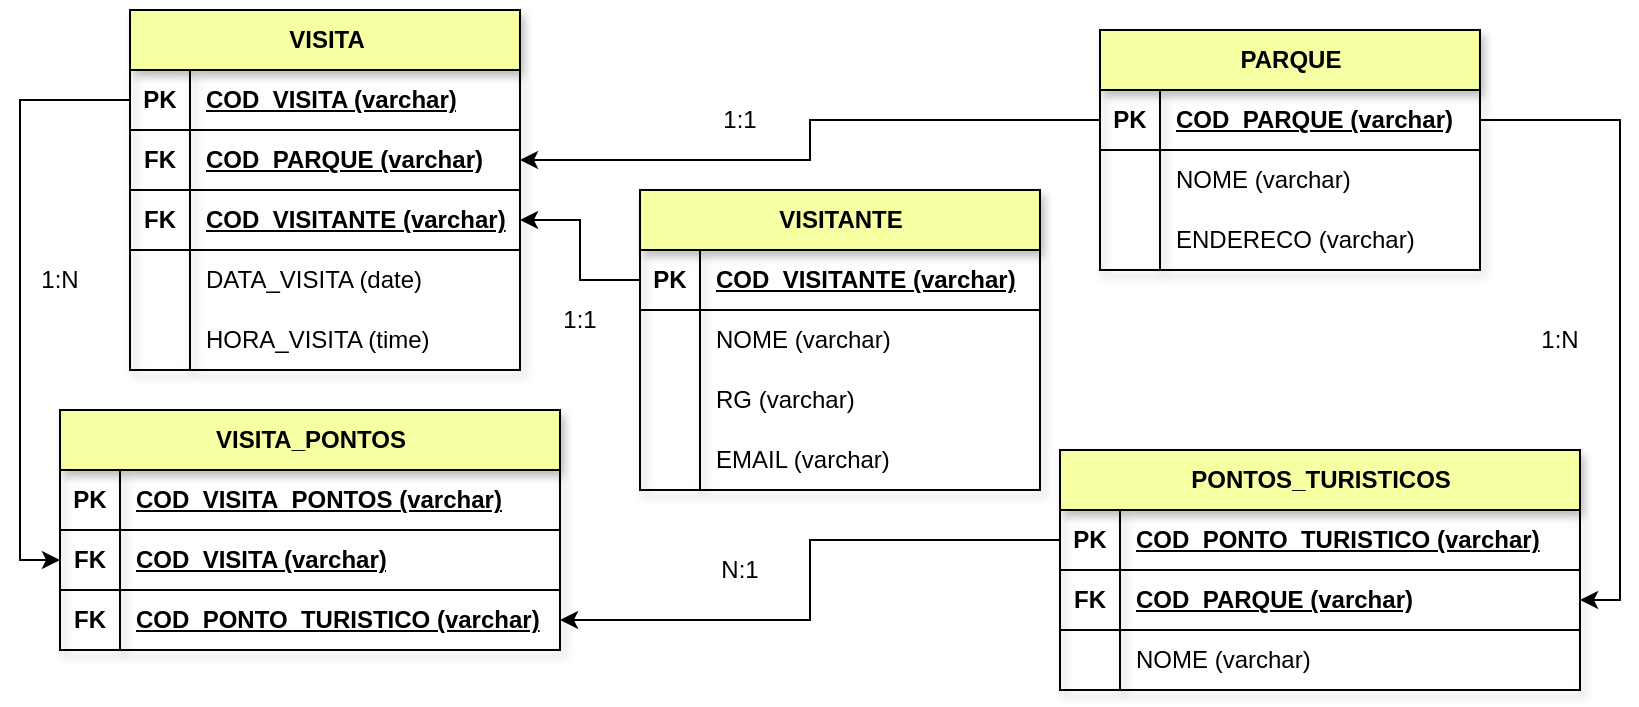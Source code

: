 <mxfile version="21.7.5" type="device">
  <diagram id="R2lEEEUBdFMjLlhIrx00" name="Page-1">
    <mxGraphModel dx="1753" dy="1500" grid="1" gridSize="10" guides="1" tooltips="1" connect="1" arrows="1" fold="1" page="1" pageScale="1" pageWidth="850" pageHeight="1100" math="0" shadow="0" extFonts="Permanent Marker^https://fonts.googleapis.com/css?family=Permanent+Marker">
      <root>
        <mxCell id="0" />
        <mxCell id="1" parent="0" />
        <mxCell id="EZXmPWkJIfoXY4UeKL8Z-136" value="VISITA" style="shape=table;startSize=30;container=1;collapsible=1;childLayout=tableLayout;fixedRows=1;rowLines=0;fontStyle=1;align=center;resizeLast=1;html=1;fillColor=#F6FFA1;shadow=1;" vertex="1" parent="1">
          <mxGeometry x="15" y="-20" width="195.0" height="180" as="geometry" />
        </mxCell>
        <mxCell id="EZXmPWkJIfoXY4UeKL8Z-152" value="" style="shape=tableRow;horizontal=0;startSize=0;swimlaneHead=0;swimlaneBody=0;fillColor=none;collapsible=0;dropTarget=0;points=[[0,0.5],[1,0.5]];portConstraint=eastwest;top=0;left=0;right=0;bottom=1;" vertex="1" parent="EZXmPWkJIfoXY4UeKL8Z-136">
          <mxGeometry y="30" width="195.0" height="30" as="geometry" />
        </mxCell>
        <mxCell id="EZXmPWkJIfoXY4UeKL8Z-153" value="PK" style="shape=partialRectangle;connectable=0;fillColor=none;top=0;left=0;bottom=0;right=0;fontStyle=1;overflow=hidden;whiteSpace=wrap;html=1;" vertex="1" parent="EZXmPWkJIfoXY4UeKL8Z-152">
          <mxGeometry width="30" height="30" as="geometry">
            <mxRectangle width="30" height="30" as="alternateBounds" />
          </mxGeometry>
        </mxCell>
        <mxCell id="EZXmPWkJIfoXY4UeKL8Z-154" value="COD_VISITA (varchar)" style="shape=partialRectangle;connectable=0;fillColor=none;top=0;left=0;bottom=0;right=0;align=left;spacingLeft=6;fontStyle=5;overflow=hidden;whiteSpace=wrap;html=1;" vertex="1" parent="EZXmPWkJIfoXY4UeKL8Z-152">
          <mxGeometry x="30" width="165.0" height="30" as="geometry">
            <mxRectangle width="165.0" height="30" as="alternateBounds" />
          </mxGeometry>
        </mxCell>
        <mxCell id="EZXmPWkJIfoXY4UeKL8Z-137" value="" style="shape=tableRow;horizontal=0;startSize=0;swimlaneHead=0;swimlaneBody=0;fillColor=none;collapsible=0;dropTarget=0;points=[[0,0.5],[1,0.5]];portConstraint=eastwest;top=0;left=0;right=0;bottom=1;" vertex="1" parent="EZXmPWkJIfoXY4UeKL8Z-136">
          <mxGeometry y="60" width="195.0" height="30" as="geometry" />
        </mxCell>
        <mxCell id="EZXmPWkJIfoXY4UeKL8Z-138" value="FK" style="shape=partialRectangle;connectable=0;fillColor=none;top=0;left=0;bottom=0;right=0;fontStyle=1;overflow=hidden;whiteSpace=wrap;html=1;" vertex="1" parent="EZXmPWkJIfoXY4UeKL8Z-137">
          <mxGeometry width="30" height="30" as="geometry">
            <mxRectangle width="30" height="30" as="alternateBounds" />
          </mxGeometry>
        </mxCell>
        <mxCell id="EZXmPWkJIfoXY4UeKL8Z-139" value="COD_PARQUE (varchar)" style="shape=partialRectangle;connectable=0;fillColor=none;top=0;left=0;bottom=0;right=0;align=left;spacingLeft=6;fontStyle=5;overflow=hidden;whiteSpace=wrap;html=1;" vertex="1" parent="EZXmPWkJIfoXY4UeKL8Z-137">
          <mxGeometry x="30" width="165.0" height="30" as="geometry">
            <mxRectangle width="165.0" height="30" as="alternateBounds" />
          </mxGeometry>
        </mxCell>
        <mxCell id="EZXmPWkJIfoXY4UeKL8Z-158" value="" style="shape=tableRow;horizontal=0;startSize=0;swimlaneHead=0;swimlaneBody=0;fillColor=none;collapsible=0;dropTarget=0;points=[[0,0.5],[1,0.5]];portConstraint=eastwest;top=0;left=0;right=0;bottom=1;" vertex="1" parent="EZXmPWkJIfoXY4UeKL8Z-136">
          <mxGeometry y="90" width="195.0" height="30" as="geometry" />
        </mxCell>
        <mxCell id="EZXmPWkJIfoXY4UeKL8Z-159" value="FK" style="shape=partialRectangle;connectable=0;fillColor=none;top=0;left=0;bottom=0;right=0;fontStyle=1;overflow=hidden;whiteSpace=wrap;html=1;" vertex="1" parent="EZXmPWkJIfoXY4UeKL8Z-158">
          <mxGeometry width="30" height="30" as="geometry">
            <mxRectangle width="30" height="30" as="alternateBounds" />
          </mxGeometry>
        </mxCell>
        <mxCell id="EZXmPWkJIfoXY4UeKL8Z-160" value="COD_VISITANTE (varchar)" style="shape=partialRectangle;connectable=0;fillColor=none;top=0;left=0;bottom=0;right=0;align=left;spacingLeft=6;fontStyle=5;overflow=hidden;whiteSpace=wrap;html=1;" vertex="1" parent="EZXmPWkJIfoXY4UeKL8Z-158">
          <mxGeometry x="30" width="165.0" height="30" as="geometry">
            <mxRectangle width="165.0" height="30" as="alternateBounds" />
          </mxGeometry>
        </mxCell>
        <mxCell id="EZXmPWkJIfoXY4UeKL8Z-140" value="" style="shape=tableRow;horizontal=0;startSize=0;swimlaneHead=0;swimlaneBody=0;fillColor=none;collapsible=0;dropTarget=0;points=[[0,0.5],[1,0.5]];portConstraint=eastwest;top=0;left=0;right=0;bottom=0;" vertex="1" parent="EZXmPWkJIfoXY4UeKL8Z-136">
          <mxGeometry y="120" width="195.0" height="30" as="geometry" />
        </mxCell>
        <mxCell id="EZXmPWkJIfoXY4UeKL8Z-141" value="" style="shape=partialRectangle;connectable=0;fillColor=none;top=0;left=0;bottom=0;right=0;editable=1;overflow=hidden;whiteSpace=wrap;html=1;" vertex="1" parent="EZXmPWkJIfoXY4UeKL8Z-140">
          <mxGeometry width="30" height="30" as="geometry">
            <mxRectangle width="30" height="30" as="alternateBounds" />
          </mxGeometry>
        </mxCell>
        <mxCell id="EZXmPWkJIfoXY4UeKL8Z-142" value="DATA_VISITA (date)" style="shape=partialRectangle;connectable=0;fillColor=none;top=0;left=0;bottom=0;right=0;align=left;spacingLeft=6;overflow=hidden;whiteSpace=wrap;html=1;" vertex="1" parent="EZXmPWkJIfoXY4UeKL8Z-140">
          <mxGeometry x="30" width="165.0" height="30" as="geometry">
            <mxRectangle width="165.0" height="30" as="alternateBounds" />
          </mxGeometry>
        </mxCell>
        <mxCell id="EZXmPWkJIfoXY4UeKL8Z-143" value="" style="shape=tableRow;horizontal=0;startSize=0;swimlaneHead=0;swimlaneBody=0;fillColor=none;collapsible=0;dropTarget=0;points=[[0,0.5],[1,0.5]];portConstraint=eastwest;top=0;left=0;right=0;bottom=0;" vertex="1" parent="EZXmPWkJIfoXY4UeKL8Z-136">
          <mxGeometry y="150" width="195.0" height="30" as="geometry" />
        </mxCell>
        <mxCell id="EZXmPWkJIfoXY4UeKL8Z-144" value="" style="shape=partialRectangle;connectable=0;fillColor=none;top=0;left=0;bottom=0;right=0;editable=1;overflow=hidden;whiteSpace=wrap;html=1;" vertex="1" parent="EZXmPWkJIfoXY4UeKL8Z-143">
          <mxGeometry width="30" height="30" as="geometry">
            <mxRectangle width="30" height="30" as="alternateBounds" />
          </mxGeometry>
        </mxCell>
        <mxCell id="EZXmPWkJIfoXY4UeKL8Z-145" value="HORA_VISITA (time)" style="shape=partialRectangle;connectable=0;fillColor=none;top=0;left=0;bottom=0;right=0;align=left;spacingLeft=6;overflow=hidden;whiteSpace=wrap;html=1;" vertex="1" parent="EZXmPWkJIfoXY4UeKL8Z-143">
          <mxGeometry x="30" width="165.0" height="30" as="geometry">
            <mxRectangle width="165.0" height="30" as="alternateBounds" />
          </mxGeometry>
        </mxCell>
        <mxCell id="EZXmPWkJIfoXY4UeKL8Z-236" value="VISITANTE" style="shape=table;startSize=30;container=1;collapsible=1;childLayout=tableLayout;fixedRows=1;rowLines=0;fontStyle=1;align=center;resizeLast=1;html=1;fillColor=#F6FFA1;shadow=1;" vertex="1" parent="1">
          <mxGeometry x="270" y="70" width="200" height="150" as="geometry" />
        </mxCell>
        <mxCell id="EZXmPWkJIfoXY4UeKL8Z-237" value="" style="shape=tableRow;horizontal=0;startSize=0;swimlaneHead=0;swimlaneBody=0;fillColor=none;collapsible=0;dropTarget=0;points=[[0,0.5],[1,0.5]];portConstraint=eastwest;top=0;left=0;right=0;bottom=1;" vertex="1" parent="EZXmPWkJIfoXY4UeKL8Z-236">
          <mxGeometry y="30" width="200" height="30" as="geometry" />
        </mxCell>
        <mxCell id="EZXmPWkJIfoXY4UeKL8Z-238" value="PK" style="shape=partialRectangle;connectable=0;fillColor=none;top=0;left=0;bottom=0;right=0;fontStyle=1;overflow=hidden;whiteSpace=wrap;html=1;" vertex="1" parent="EZXmPWkJIfoXY4UeKL8Z-237">
          <mxGeometry width="30" height="30" as="geometry">
            <mxRectangle width="30" height="30" as="alternateBounds" />
          </mxGeometry>
        </mxCell>
        <mxCell id="EZXmPWkJIfoXY4UeKL8Z-239" value="COD_VISITANTE (varchar)" style="shape=partialRectangle;connectable=0;fillColor=none;top=0;left=0;bottom=0;right=0;align=left;spacingLeft=6;fontStyle=5;overflow=hidden;whiteSpace=wrap;html=1;" vertex="1" parent="EZXmPWkJIfoXY4UeKL8Z-237">
          <mxGeometry x="30" width="170" height="30" as="geometry">
            <mxRectangle width="170" height="30" as="alternateBounds" />
          </mxGeometry>
        </mxCell>
        <mxCell id="EZXmPWkJIfoXY4UeKL8Z-246" value="" style="shape=tableRow;horizontal=0;startSize=0;swimlaneHead=0;swimlaneBody=0;fillColor=none;collapsible=0;dropTarget=0;points=[[0,0.5],[1,0.5]];portConstraint=eastwest;top=0;left=0;right=0;bottom=0;" vertex="1" parent="EZXmPWkJIfoXY4UeKL8Z-236">
          <mxGeometry y="60" width="200" height="30" as="geometry" />
        </mxCell>
        <mxCell id="EZXmPWkJIfoXY4UeKL8Z-247" value="" style="shape=partialRectangle;connectable=0;fillColor=none;top=0;left=0;bottom=0;right=0;editable=1;overflow=hidden;whiteSpace=wrap;html=1;" vertex="1" parent="EZXmPWkJIfoXY4UeKL8Z-246">
          <mxGeometry width="30" height="30" as="geometry">
            <mxRectangle width="30" height="30" as="alternateBounds" />
          </mxGeometry>
        </mxCell>
        <mxCell id="EZXmPWkJIfoXY4UeKL8Z-248" value="NOME (varchar)&amp;nbsp;" style="shape=partialRectangle;connectable=0;fillColor=none;top=0;left=0;bottom=0;right=0;align=left;spacingLeft=6;overflow=hidden;whiteSpace=wrap;html=1;" vertex="1" parent="EZXmPWkJIfoXY4UeKL8Z-246">
          <mxGeometry x="30" width="170" height="30" as="geometry">
            <mxRectangle width="170" height="30" as="alternateBounds" />
          </mxGeometry>
        </mxCell>
        <mxCell id="EZXmPWkJIfoXY4UeKL8Z-249" value="" style="shape=tableRow;horizontal=0;startSize=0;swimlaneHead=0;swimlaneBody=0;fillColor=none;collapsible=0;dropTarget=0;points=[[0,0.5],[1,0.5]];portConstraint=eastwest;top=0;left=0;right=0;bottom=0;" vertex="1" parent="EZXmPWkJIfoXY4UeKL8Z-236">
          <mxGeometry y="90" width="200" height="30" as="geometry" />
        </mxCell>
        <mxCell id="EZXmPWkJIfoXY4UeKL8Z-250" value="" style="shape=partialRectangle;connectable=0;fillColor=none;top=0;left=0;bottom=0;right=0;editable=1;overflow=hidden;whiteSpace=wrap;html=1;" vertex="1" parent="EZXmPWkJIfoXY4UeKL8Z-249">
          <mxGeometry width="30" height="30" as="geometry">
            <mxRectangle width="30" height="30" as="alternateBounds" />
          </mxGeometry>
        </mxCell>
        <mxCell id="EZXmPWkJIfoXY4UeKL8Z-251" value="RG (varchar)" style="shape=partialRectangle;connectable=0;fillColor=none;top=0;left=0;bottom=0;right=0;align=left;spacingLeft=6;overflow=hidden;whiteSpace=wrap;html=1;" vertex="1" parent="EZXmPWkJIfoXY4UeKL8Z-249">
          <mxGeometry x="30" width="170" height="30" as="geometry">
            <mxRectangle width="170" height="30" as="alternateBounds" />
          </mxGeometry>
        </mxCell>
        <mxCell id="EZXmPWkJIfoXY4UeKL8Z-252" value="" style="shape=tableRow;horizontal=0;startSize=0;swimlaneHead=0;swimlaneBody=0;fillColor=none;collapsible=0;dropTarget=0;points=[[0,0.5],[1,0.5]];portConstraint=eastwest;top=0;left=0;right=0;bottom=0;" vertex="1" parent="EZXmPWkJIfoXY4UeKL8Z-236">
          <mxGeometry y="120" width="200" height="30" as="geometry" />
        </mxCell>
        <mxCell id="EZXmPWkJIfoXY4UeKL8Z-253" value="" style="shape=partialRectangle;connectable=0;fillColor=none;top=0;left=0;bottom=0;right=0;editable=1;overflow=hidden;whiteSpace=wrap;html=1;" vertex="1" parent="EZXmPWkJIfoXY4UeKL8Z-252">
          <mxGeometry width="30" height="30" as="geometry">
            <mxRectangle width="30" height="30" as="alternateBounds" />
          </mxGeometry>
        </mxCell>
        <mxCell id="EZXmPWkJIfoXY4UeKL8Z-254" value="EMAIL (varchar)" style="shape=partialRectangle;connectable=0;fillColor=none;top=0;left=0;bottom=0;right=0;align=left;spacingLeft=6;overflow=hidden;whiteSpace=wrap;html=1;" vertex="1" parent="EZXmPWkJIfoXY4UeKL8Z-252">
          <mxGeometry x="30" width="170" height="30" as="geometry">
            <mxRectangle width="170" height="30" as="alternateBounds" />
          </mxGeometry>
        </mxCell>
        <mxCell id="EZXmPWkJIfoXY4UeKL8Z-257" value="PARQUE" style="shape=table;startSize=30;container=1;collapsible=1;childLayout=tableLayout;fixedRows=1;rowLines=0;fontStyle=1;align=center;resizeLast=1;html=1;fillColor=#F6FFA1;shadow=1;" vertex="1" parent="1">
          <mxGeometry x="500" y="-10" width="190" height="120" as="geometry" />
        </mxCell>
        <mxCell id="EZXmPWkJIfoXY4UeKL8Z-258" value="" style="shape=tableRow;horizontal=0;startSize=0;swimlaneHead=0;swimlaneBody=0;fillColor=none;collapsible=0;dropTarget=0;points=[[0,0.5],[1,0.5]];portConstraint=eastwest;top=0;left=0;right=0;bottom=1;" vertex="1" parent="EZXmPWkJIfoXY4UeKL8Z-257">
          <mxGeometry y="30" width="190" height="30" as="geometry" />
        </mxCell>
        <mxCell id="EZXmPWkJIfoXY4UeKL8Z-259" value="PK" style="shape=partialRectangle;connectable=0;fillColor=none;top=0;left=0;bottom=0;right=0;fontStyle=1;overflow=hidden;whiteSpace=wrap;html=1;" vertex="1" parent="EZXmPWkJIfoXY4UeKL8Z-258">
          <mxGeometry width="30" height="30" as="geometry">
            <mxRectangle width="30" height="30" as="alternateBounds" />
          </mxGeometry>
        </mxCell>
        <mxCell id="EZXmPWkJIfoXY4UeKL8Z-260" value="COD_PARQUE (varchar)" style="shape=partialRectangle;connectable=0;fillColor=none;top=0;left=0;bottom=0;right=0;align=left;spacingLeft=6;fontStyle=5;overflow=hidden;whiteSpace=wrap;html=1;" vertex="1" parent="EZXmPWkJIfoXY4UeKL8Z-258">
          <mxGeometry x="30" width="160" height="30" as="geometry">
            <mxRectangle width="160" height="30" as="alternateBounds" />
          </mxGeometry>
        </mxCell>
        <mxCell id="EZXmPWkJIfoXY4UeKL8Z-261" value="" style="shape=tableRow;horizontal=0;startSize=0;swimlaneHead=0;swimlaneBody=0;fillColor=none;collapsible=0;dropTarget=0;points=[[0,0.5],[1,0.5]];portConstraint=eastwest;top=0;left=0;right=0;bottom=0;" vertex="1" parent="EZXmPWkJIfoXY4UeKL8Z-257">
          <mxGeometry y="60" width="190" height="30" as="geometry" />
        </mxCell>
        <mxCell id="EZXmPWkJIfoXY4UeKL8Z-262" value="" style="shape=partialRectangle;connectable=0;fillColor=none;top=0;left=0;bottom=0;right=0;editable=1;overflow=hidden;whiteSpace=wrap;html=1;" vertex="1" parent="EZXmPWkJIfoXY4UeKL8Z-261">
          <mxGeometry width="30" height="30" as="geometry">
            <mxRectangle width="30" height="30" as="alternateBounds" />
          </mxGeometry>
        </mxCell>
        <mxCell id="EZXmPWkJIfoXY4UeKL8Z-263" value="NOME (varchar)" style="shape=partialRectangle;connectable=0;fillColor=none;top=0;left=0;bottom=0;right=0;align=left;spacingLeft=6;overflow=hidden;whiteSpace=wrap;html=1;" vertex="1" parent="EZXmPWkJIfoXY4UeKL8Z-261">
          <mxGeometry x="30" width="160" height="30" as="geometry">
            <mxRectangle width="160" height="30" as="alternateBounds" />
          </mxGeometry>
        </mxCell>
        <mxCell id="EZXmPWkJIfoXY4UeKL8Z-264" value="" style="shape=tableRow;horizontal=0;startSize=0;swimlaneHead=0;swimlaneBody=0;fillColor=none;collapsible=0;dropTarget=0;points=[[0,0.5],[1,0.5]];portConstraint=eastwest;top=0;left=0;right=0;bottom=0;" vertex="1" parent="EZXmPWkJIfoXY4UeKL8Z-257">
          <mxGeometry y="90" width="190" height="30" as="geometry" />
        </mxCell>
        <mxCell id="EZXmPWkJIfoXY4UeKL8Z-265" value="" style="shape=partialRectangle;connectable=0;fillColor=none;top=0;left=0;bottom=0;right=0;editable=1;overflow=hidden;whiteSpace=wrap;html=1;" vertex="1" parent="EZXmPWkJIfoXY4UeKL8Z-264">
          <mxGeometry width="30" height="30" as="geometry">
            <mxRectangle width="30" height="30" as="alternateBounds" />
          </mxGeometry>
        </mxCell>
        <mxCell id="EZXmPWkJIfoXY4UeKL8Z-266" value="ENDERECO (varchar)" style="shape=partialRectangle;connectable=0;fillColor=none;top=0;left=0;bottom=0;right=0;align=left;spacingLeft=6;overflow=hidden;whiteSpace=wrap;html=1;" vertex="1" parent="EZXmPWkJIfoXY4UeKL8Z-264">
          <mxGeometry x="30" width="160" height="30" as="geometry">
            <mxRectangle width="160" height="30" as="alternateBounds" />
          </mxGeometry>
        </mxCell>
        <mxCell id="EZXmPWkJIfoXY4UeKL8Z-270" value="PONTOS_TURISTICOS" style="shape=table;startSize=30;container=1;collapsible=1;childLayout=tableLayout;fixedRows=1;rowLines=0;fontStyle=1;align=center;resizeLast=1;html=1;fillColor=#F6FFA1;shadow=1;" vertex="1" parent="1">
          <mxGeometry x="480" y="200" width="260" height="120" as="geometry" />
        </mxCell>
        <mxCell id="EZXmPWkJIfoXY4UeKL8Z-271" value="" style="shape=tableRow;horizontal=0;startSize=0;swimlaneHead=0;swimlaneBody=0;fillColor=none;collapsible=0;dropTarget=0;points=[[0,0.5],[1,0.5]];portConstraint=eastwest;top=0;left=0;right=0;bottom=1;" vertex="1" parent="EZXmPWkJIfoXY4UeKL8Z-270">
          <mxGeometry y="30" width="260" height="30" as="geometry" />
        </mxCell>
        <mxCell id="EZXmPWkJIfoXY4UeKL8Z-272" value="PK" style="shape=partialRectangle;connectable=0;fillColor=none;top=0;left=0;bottom=0;right=0;fontStyle=1;overflow=hidden;whiteSpace=wrap;html=1;" vertex="1" parent="EZXmPWkJIfoXY4UeKL8Z-271">
          <mxGeometry width="30" height="30" as="geometry">
            <mxRectangle width="30" height="30" as="alternateBounds" />
          </mxGeometry>
        </mxCell>
        <mxCell id="EZXmPWkJIfoXY4UeKL8Z-273" value="COD_PONTO_TURISTICO (varchar)" style="shape=partialRectangle;connectable=0;fillColor=none;top=0;left=0;bottom=0;right=0;align=left;spacingLeft=6;fontStyle=5;overflow=hidden;whiteSpace=wrap;html=1;" vertex="1" parent="EZXmPWkJIfoXY4UeKL8Z-271">
          <mxGeometry x="30" width="230" height="30" as="geometry">
            <mxRectangle width="230" height="30" as="alternateBounds" />
          </mxGeometry>
        </mxCell>
        <mxCell id="EZXmPWkJIfoXY4UeKL8Z-280" value="" style="shape=tableRow;horizontal=0;startSize=0;swimlaneHead=0;swimlaneBody=0;fillColor=none;collapsible=0;dropTarget=0;points=[[0,0.5],[1,0.5]];portConstraint=eastwest;top=0;left=0;right=0;bottom=1;" vertex="1" parent="EZXmPWkJIfoXY4UeKL8Z-270">
          <mxGeometry y="60" width="260" height="30" as="geometry" />
        </mxCell>
        <mxCell id="EZXmPWkJIfoXY4UeKL8Z-281" value="FK" style="shape=partialRectangle;connectable=0;fillColor=none;top=0;left=0;bottom=0;right=0;fontStyle=1;overflow=hidden;whiteSpace=wrap;html=1;" vertex="1" parent="EZXmPWkJIfoXY4UeKL8Z-280">
          <mxGeometry width="30" height="30" as="geometry">
            <mxRectangle width="30" height="30" as="alternateBounds" />
          </mxGeometry>
        </mxCell>
        <mxCell id="EZXmPWkJIfoXY4UeKL8Z-282" value="COD_PARQUE (varchar)" style="shape=partialRectangle;connectable=0;fillColor=none;top=0;left=0;bottom=0;right=0;align=left;spacingLeft=6;fontStyle=5;overflow=hidden;whiteSpace=wrap;html=1;" vertex="1" parent="EZXmPWkJIfoXY4UeKL8Z-280">
          <mxGeometry x="30" width="230" height="30" as="geometry">
            <mxRectangle width="230" height="30" as="alternateBounds" />
          </mxGeometry>
        </mxCell>
        <mxCell id="EZXmPWkJIfoXY4UeKL8Z-274" value="" style="shape=tableRow;horizontal=0;startSize=0;swimlaneHead=0;swimlaneBody=0;fillColor=none;collapsible=0;dropTarget=0;points=[[0,0.5],[1,0.5]];portConstraint=eastwest;top=0;left=0;right=0;bottom=0;" vertex="1" parent="EZXmPWkJIfoXY4UeKL8Z-270">
          <mxGeometry y="90" width="260" height="30" as="geometry" />
        </mxCell>
        <mxCell id="EZXmPWkJIfoXY4UeKL8Z-275" value="" style="shape=partialRectangle;connectable=0;fillColor=none;top=0;left=0;bottom=0;right=0;editable=1;overflow=hidden;whiteSpace=wrap;html=1;" vertex="1" parent="EZXmPWkJIfoXY4UeKL8Z-274">
          <mxGeometry width="30" height="30" as="geometry">
            <mxRectangle width="30" height="30" as="alternateBounds" />
          </mxGeometry>
        </mxCell>
        <mxCell id="EZXmPWkJIfoXY4UeKL8Z-276" value="NOME (varchar)" style="shape=partialRectangle;connectable=0;fillColor=none;top=0;left=0;bottom=0;right=0;align=left;spacingLeft=6;overflow=hidden;whiteSpace=wrap;html=1;" vertex="1" parent="EZXmPWkJIfoXY4UeKL8Z-274">
          <mxGeometry x="30" width="230" height="30" as="geometry">
            <mxRectangle width="230" height="30" as="alternateBounds" />
          </mxGeometry>
        </mxCell>
        <mxCell id="EZXmPWkJIfoXY4UeKL8Z-283" style="edgeStyle=orthogonalEdgeStyle;rounded=0;orthogonalLoop=1;jettySize=auto;html=1;entryX=1;entryY=0.5;entryDx=0;entryDy=0;" edge="1" parent="1" source="EZXmPWkJIfoXY4UeKL8Z-258" target="EZXmPWkJIfoXY4UeKL8Z-280">
          <mxGeometry relative="1" as="geometry" />
        </mxCell>
        <mxCell id="EZXmPWkJIfoXY4UeKL8Z-284" value="VISITA_PONTOS" style="shape=table;startSize=30;container=1;collapsible=1;childLayout=tableLayout;fixedRows=1;rowLines=0;fontStyle=1;align=center;resizeLast=1;html=1;fillColor=#F6FFA1;shadow=1;" vertex="1" parent="1">
          <mxGeometry x="-20" y="180" width="250.0" height="120" as="geometry" />
        </mxCell>
        <mxCell id="EZXmPWkJIfoXY4UeKL8Z-285" value="" style="shape=tableRow;horizontal=0;startSize=0;swimlaneHead=0;swimlaneBody=0;fillColor=none;collapsible=0;dropTarget=0;points=[[0,0.5],[1,0.5]];portConstraint=eastwest;top=0;left=0;right=0;bottom=1;" vertex="1" parent="EZXmPWkJIfoXY4UeKL8Z-284">
          <mxGeometry y="30" width="250.0" height="30" as="geometry" />
        </mxCell>
        <mxCell id="EZXmPWkJIfoXY4UeKL8Z-286" value="PK" style="shape=partialRectangle;connectable=0;fillColor=none;top=0;left=0;bottom=0;right=0;fontStyle=1;overflow=hidden;whiteSpace=wrap;html=1;" vertex="1" parent="EZXmPWkJIfoXY4UeKL8Z-285">
          <mxGeometry width="30" height="30" as="geometry">
            <mxRectangle width="30" height="30" as="alternateBounds" />
          </mxGeometry>
        </mxCell>
        <mxCell id="EZXmPWkJIfoXY4UeKL8Z-287" value="COD_VISITA_PONTOS (varchar)" style="shape=partialRectangle;connectable=0;fillColor=none;top=0;left=0;bottom=0;right=0;align=left;spacingLeft=6;fontStyle=5;overflow=hidden;whiteSpace=wrap;html=1;" vertex="1" parent="EZXmPWkJIfoXY4UeKL8Z-285">
          <mxGeometry x="30" width="220.0" height="30" as="geometry">
            <mxRectangle width="220.0" height="30" as="alternateBounds" />
          </mxGeometry>
        </mxCell>
        <mxCell id="EZXmPWkJIfoXY4UeKL8Z-297" value="" style="shape=tableRow;horizontal=0;startSize=0;swimlaneHead=0;swimlaneBody=0;fillColor=none;collapsible=0;dropTarget=0;points=[[0,0.5],[1,0.5]];portConstraint=eastwest;top=0;left=0;right=0;bottom=1;" vertex="1" parent="EZXmPWkJIfoXY4UeKL8Z-284">
          <mxGeometry y="60" width="250.0" height="30" as="geometry" />
        </mxCell>
        <mxCell id="EZXmPWkJIfoXY4UeKL8Z-298" value="FK" style="shape=partialRectangle;connectable=0;fillColor=none;top=0;left=0;bottom=0;right=0;fontStyle=1;overflow=hidden;whiteSpace=wrap;html=1;" vertex="1" parent="EZXmPWkJIfoXY4UeKL8Z-297">
          <mxGeometry width="30" height="30" as="geometry">
            <mxRectangle width="30" height="30" as="alternateBounds" />
          </mxGeometry>
        </mxCell>
        <mxCell id="EZXmPWkJIfoXY4UeKL8Z-299" value="COD_VISITA (varchar)" style="shape=partialRectangle;connectable=0;fillColor=none;top=0;left=0;bottom=0;right=0;align=left;spacingLeft=6;fontStyle=5;overflow=hidden;whiteSpace=wrap;html=1;" vertex="1" parent="EZXmPWkJIfoXY4UeKL8Z-297">
          <mxGeometry x="30" width="220.0" height="30" as="geometry">
            <mxRectangle width="220.0" height="30" as="alternateBounds" />
          </mxGeometry>
        </mxCell>
        <mxCell id="EZXmPWkJIfoXY4UeKL8Z-300" value="" style="shape=tableRow;horizontal=0;startSize=0;swimlaneHead=0;swimlaneBody=0;fillColor=none;collapsible=0;dropTarget=0;points=[[0,0.5],[1,0.5]];portConstraint=eastwest;top=0;left=0;right=0;bottom=1;" vertex="1" parent="EZXmPWkJIfoXY4UeKL8Z-284">
          <mxGeometry y="90" width="250.0" height="30" as="geometry" />
        </mxCell>
        <mxCell id="EZXmPWkJIfoXY4UeKL8Z-301" value="FK" style="shape=partialRectangle;connectable=0;fillColor=none;top=0;left=0;bottom=0;right=0;fontStyle=1;overflow=hidden;whiteSpace=wrap;html=1;" vertex="1" parent="EZXmPWkJIfoXY4UeKL8Z-300">
          <mxGeometry width="30" height="30" as="geometry">
            <mxRectangle width="30" height="30" as="alternateBounds" />
          </mxGeometry>
        </mxCell>
        <mxCell id="EZXmPWkJIfoXY4UeKL8Z-302" value="COD_PONTO_TURISTICO (varchar)" style="shape=partialRectangle;connectable=0;fillColor=none;top=0;left=0;bottom=0;right=0;align=left;spacingLeft=6;fontStyle=5;overflow=hidden;whiteSpace=wrap;html=1;" vertex="1" parent="EZXmPWkJIfoXY4UeKL8Z-300">
          <mxGeometry x="30" width="220.0" height="30" as="geometry">
            <mxRectangle width="220.0" height="30" as="alternateBounds" />
          </mxGeometry>
        </mxCell>
        <mxCell id="EZXmPWkJIfoXY4UeKL8Z-303" style="edgeStyle=orthogonalEdgeStyle;rounded=0;orthogonalLoop=1;jettySize=auto;html=1;entryX=0;entryY=0.5;entryDx=0;entryDy=0;" edge="1" parent="1" source="EZXmPWkJIfoXY4UeKL8Z-152" target="EZXmPWkJIfoXY4UeKL8Z-297">
          <mxGeometry relative="1" as="geometry" />
        </mxCell>
        <mxCell id="EZXmPWkJIfoXY4UeKL8Z-305" style="edgeStyle=orthogonalEdgeStyle;rounded=0;orthogonalLoop=1;jettySize=auto;html=1;entryX=1;entryY=0.5;entryDx=0;entryDy=0;" edge="1" parent="1" source="EZXmPWkJIfoXY4UeKL8Z-271" target="EZXmPWkJIfoXY4UeKL8Z-300">
          <mxGeometry relative="1" as="geometry" />
        </mxCell>
        <mxCell id="EZXmPWkJIfoXY4UeKL8Z-306" style="edgeStyle=orthogonalEdgeStyle;rounded=0;orthogonalLoop=1;jettySize=auto;html=1;entryX=1;entryY=0.5;entryDx=0;entryDy=0;exitX=0;exitY=0.5;exitDx=0;exitDy=0;" edge="1" parent="1" source="EZXmPWkJIfoXY4UeKL8Z-258" target="EZXmPWkJIfoXY4UeKL8Z-137">
          <mxGeometry relative="1" as="geometry">
            <mxPoint x="490" y="100" as="sourcePoint" />
          </mxGeometry>
        </mxCell>
        <mxCell id="EZXmPWkJIfoXY4UeKL8Z-307" style="edgeStyle=orthogonalEdgeStyle;rounded=0;orthogonalLoop=1;jettySize=auto;html=1;exitX=0;exitY=0.5;exitDx=0;exitDy=0;entryX=1;entryY=0.5;entryDx=0;entryDy=0;" edge="1" parent="1" source="EZXmPWkJIfoXY4UeKL8Z-237" target="EZXmPWkJIfoXY4UeKL8Z-158">
          <mxGeometry relative="1" as="geometry" />
        </mxCell>
        <mxCell id="EZXmPWkJIfoXY4UeKL8Z-308" value="1:1" style="text;html=1;strokeColor=none;fillColor=none;align=center;verticalAlign=middle;whiteSpace=wrap;rounded=0;" vertex="1" parent="1">
          <mxGeometry x="290" y="20" width="60" height="30" as="geometry" />
        </mxCell>
        <mxCell id="EZXmPWkJIfoXY4UeKL8Z-309" value="1:1" style="text;html=1;strokeColor=none;fillColor=none;align=center;verticalAlign=middle;whiteSpace=wrap;rounded=0;" vertex="1" parent="1">
          <mxGeometry x="210" y="120" width="60" height="30" as="geometry" />
        </mxCell>
        <mxCell id="EZXmPWkJIfoXY4UeKL8Z-310" value="1:N" style="text;html=1;strokeColor=none;fillColor=none;align=center;verticalAlign=middle;whiteSpace=wrap;rounded=0;" vertex="1" parent="1">
          <mxGeometry x="-50" y="100" width="60" height="30" as="geometry" />
        </mxCell>
        <mxCell id="EZXmPWkJIfoXY4UeKL8Z-311" value="1:N" style="text;html=1;strokeColor=none;fillColor=none;align=center;verticalAlign=middle;whiteSpace=wrap;rounded=0;" vertex="1" parent="1">
          <mxGeometry x="700" y="130" width="60" height="30" as="geometry" />
        </mxCell>
        <mxCell id="EZXmPWkJIfoXY4UeKL8Z-312" value="N:1" style="text;html=1;strokeColor=none;fillColor=none;align=center;verticalAlign=middle;whiteSpace=wrap;rounded=0;" vertex="1" parent="1">
          <mxGeometry x="290" y="245" width="60" height="30" as="geometry" />
        </mxCell>
      </root>
    </mxGraphModel>
  </diagram>
</mxfile>

